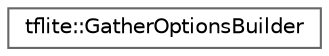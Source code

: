 digraph "Graphical Class Hierarchy"
{
 // LATEX_PDF_SIZE
  bgcolor="transparent";
  edge [fontname=Helvetica,fontsize=10,labelfontname=Helvetica,labelfontsize=10];
  node [fontname=Helvetica,fontsize=10,shape=box,height=0.2,width=0.4];
  rankdir="LR";
  Node0 [id="Node000000",label="tflite::GatherOptionsBuilder",height=0.2,width=0.4,color="grey40", fillcolor="white", style="filled",URL="$structtflite_1_1_gather_options_builder.html",tooltip=" "];
}
